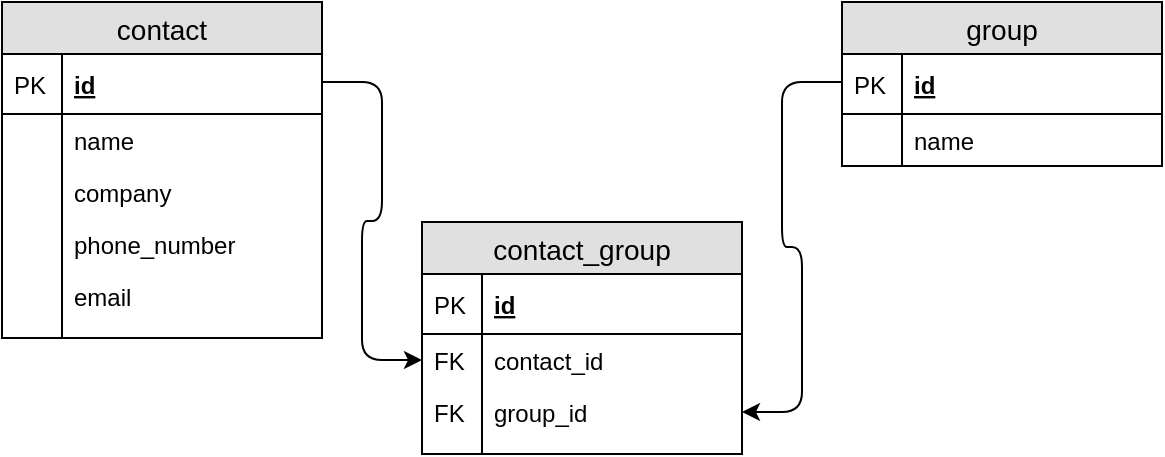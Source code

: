 <mxfile version="12.2.2" type="github" pages="1"><diagram id="bYrsrUfkktEBr6WPvc4Z" name="Page-1"><mxGraphModel dx="768" dy="455" grid="1" gridSize="10" guides="1" tooltips="1" connect="1" arrows="1" fold="1" page="1" pageScale="1" pageWidth="1169" pageHeight="1654" math="0" shadow="0"><root><mxCell id="0"/><mxCell id="1" parent="0"/><mxCell id="IVP3u4OyLrbSL49S1aqO-1" value="group" style="swimlane;fontStyle=0;childLayout=stackLayout;horizontal=1;startSize=26;fillColor=#e0e0e0;horizontalStack=0;resizeParent=1;resizeParentMax=0;resizeLast=0;collapsible=1;marginBottom=0;swimlaneFillColor=#ffffff;align=center;fontSize=14;" vertex="1" parent="1"><mxGeometry x="670" y="80" width="160" height="82" as="geometry"><mxRectangle x="80" y="90" width="90" height="26" as="alternateBounds"/></mxGeometry></mxCell><mxCell id="IVP3u4OyLrbSL49S1aqO-2" value="id" style="shape=partialRectangle;top=0;left=0;right=0;bottom=1;align=left;verticalAlign=middle;fillColor=none;spacingLeft=34;spacingRight=4;overflow=hidden;rotatable=0;points=[[0,0.5],[1,0.5]];portConstraint=eastwest;dropTarget=0;fontStyle=5;fontSize=12;" vertex="1" parent="IVP3u4OyLrbSL49S1aqO-1"><mxGeometry y="26" width="160" height="30" as="geometry"/></mxCell><mxCell id="IVP3u4OyLrbSL49S1aqO-3" value="PK" style="shape=partialRectangle;top=0;left=0;bottom=0;fillColor=none;align=left;verticalAlign=middle;spacingLeft=4;spacingRight=4;overflow=hidden;rotatable=0;points=[];portConstraint=eastwest;part=1;fontSize=12;" vertex="1" connectable="0" parent="IVP3u4OyLrbSL49S1aqO-2"><mxGeometry width="30" height="30" as="geometry"/></mxCell><mxCell id="IVP3u4OyLrbSL49S1aqO-4" value="name" style="shape=partialRectangle;top=0;left=0;right=0;bottom=0;align=left;verticalAlign=top;fillColor=none;spacingLeft=34;spacingRight=4;overflow=hidden;rotatable=0;points=[[0,0.5],[1,0.5]];portConstraint=eastwest;dropTarget=0;fontSize=12;" vertex="1" parent="IVP3u4OyLrbSL49S1aqO-1"><mxGeometry y="56" width="160" height="26" as="geometry"/></mxCell><mxCell id="IVP3u4OyLrbSL49S1aqO-5" value="" style="shape=partialRectangle;top=0;left=0;bottom=0;fillColor=none;align=left;verticalAlign=top;spacingLeft=4;spacingRight=4;overflow=hidden;rotatable=0;points=[];portConstraint=eastwest;part=1;fontSize=12;" vertex="1" connectable="0" parent="IVP3u4OyLrbSL49S1aqO-4"><mxGeometry width="30" height="26" as="geometry"/></mxCell><mxCell id="IVP3u4OyLrbSL49S1aqO-45" value="contact_group" style="swimlane;fontStyle=0;childLayout=stackLayout;horizontal=1;startSize=26;fillColor=#e0e0e0;horizontalStack=0;resizeParent=1;resizeParentMax=0;resizeLast=0;collapsible=1;marginBottom=0;swimlaneFillColor=#ffffff;align=center;fontSize=14;" vertex="1" parent="1"><mxGeometry x="460" y="190" width="160" height="116" as="geometry"><mxRectangle x="80" y="90" width="90" height="26" as="alternateBounds"/></mxGeometry></mxCell><mxCell id="IVP3u4OyLrbSL49S1aqO-46" value="id" style="shape=partialRectangle;top=0;left=0;right=0;bottom=1;align=left;verticalAlign=middle;fillColor=none;spacingLeft=34;spacingRight=4;overflow=hidden;rotatable=0;points=[[0,0.5],[1,0.5]];portConstraint=eastwest;dropTarget=0;fontStyle=5;fontSize=12;" vertex="1" parent="IVP3u4OyLrbSL49S1aqO-45"><mxGeometry y="26" width="160" height="30" as="geometry"/></mxCell><mxCell id="IVP3u4OyLrbSL49S1aqO-47" value="PK" style="shape=partialRectangle;top=0;left=0;bottom=0;fillColor=none;align=left;verticalAlign=middle;spacingLeft=4;spacingRight=4;overflow=hidden;rotatable=0;points=[];portConstraint=eastwest;part=1;fontSize=12;" vertex="1" connectable="0" parent="IVP3u4OyLrbSL49S1aqO-46"><mxGeometry width="30" height="30" as="geometry"/></mxCell><mxCell id="IVP3u4OyLrbSL49S1aqO-48" value="contact_id" style="shape=partialRectangle;top=0;left=0;right=0;bottom=0;align=left;verticalAlign=top;fillColor=none;spacingLeft=34;spacingRight=4;overflow=hidden;rotatable=0;points=[[0,0.5],[1,0.5]];portConstraint=eastwest;dropTarget=0;fontSize=12;" vertex="1" parent="IVP3u4OyLrbSL49S1aqO-45"><mxGeometry y="56" width="160" height="26" as="geometry"/></mxCell><mxCell id="IVP3u4OyLrbSL49S1aqO-49" value="FK" style="shape=partialRectangle;top=0;left=0;bottom=0;fillColor=none;align=left;verticalAlign=top;spacingLeft=4;spacingRight=4;overflow=hidden;rotatable=0;points=[];portConstraint=eastwest;part=1;fontSize=12;" vertex="1" connectable="0" parent="IVP3u4OyLrbSL49S1aqO-48"><mxGeometry width="30" height="26" as="geometry"/></mxCell><mxCell id="IVP3u4OyLrbSL49S1aqO-50" value="group_id" style="shape=partialRectangle;top=0;left=0;right=0;bottom=0;align=left;verticalAlign=top;fillColor=none;spacingLeft=34;spacingRight=4;overflow=hidden;rotatable=0;points=[[0,0.5],[1,0.5]];portConstraint=eastwest;dropTarget=0;fontSize=12;" vertex="1" parent="IVP3u4OyLrbSL49S1aqO-45"><mxGeometry y="82" width="160" height="26" as="geometry"/></mxCell><mxCell id="IVP3u4OyLrbSL49S1aqO-51" value="FK" style="shape=partialRectangle;top=0;left=0;bottom=0;fillColor=none;align=left;verticalAlign=top;spacingLeft=4;spacingRight=4;overflow=hidden;rotatable=0;points=[];portConstraint=eastwest;part=1;fontSize=12;" vertex="1" connectable="0" parent="IVP3u4OyLrbSL49S1aqO-50"><mxGeometry width="30" height="26" as="geometry"/></mxCell><mxCell id="IVP3u4OyLrbSL49S1aqO-52" value="" style="shape=partialRectangle;top=0;left=0;right=0;bottom=0;align=left;verticalAlign=top;fillColor=none;spacingLeft=34;spacingRight=4;overflow=hidden;rotatable=0;points=[[0,0.5],[1,0.5]];portConstraint=eastwest;dropTarget=0;fontSize=12;" vertex="1" parent="IVP3u4OyLrbSL49S1aqO-45"><mxGeometry y="108" width="160" height="8" as="geometry"/></mxCell><mxCell id="IVP3u4OyLrbSL49S1aqO-53" value="" style="shape=partialRectangle;top=0;left=0;bottom=0;fillColor=none;align=left;verticalAlign=top;spacingLeft=4;spacingRight=4;overflow=hidden;rotatable=0;points=[];portConstraint=eastwest;part=1;fontSize=12;" vertex="1" connectable="0" parent="IVP3u4OyLrbSL49S1aqO-52"><mxGeometry width="30" height="8" as="geometry"/></mxCell><mxCell id="IVP3u4OyLrbSL49S1aqO-54" value="contact" style="swimlane;fontStyle=0;childLayout=stackLayout;horizontal=1;startSize=26;fillColor=#e0e0e0;horizontalStack=0;resizeParent=1;resizeParentMax=0;resizeLast=0;collapsible=1;marginBottom=0;swimlaneFillColor=#ffffff;align=center;fontSize=14;" vertex="1" parent="1"><mxGeometry x="250" y="80" width="160" height="168" as="geometry"><mxRectangle x="80" y="90" width="90" height="26" as="alternateBounds"/></mxGeometry></mxCell><mxCell id="IVP3u4OyLrbSL49S1aqO-55" value="id" style="shape=partialRectangle;top=0;left=0;right=0;bottom=1;align=left;verticalAlign=middle;fillColor=none;spacingLeft=34;spacingRight=4;overflow=hidden;rotatable=0;points=[[0,0.5],[1,0.5]];portConstraint=eastwest;dropTarget=0;fontStyle=5;fontSize=12;" vertex="1" parent="IVP3u4OyLrbSL49S1aqO-54"><mxGeometry y="26" width="160" height="30" as="geometry"/></mxCell><mxCell id="IVP3u4OyLrbSL49S1aqO-56" value="PK" style="shape=partialRectangle;top=0;left=0;bottom=0;fillColor=none;align=left;verticalAlign=middle;spacingLeft=4;spacingRight=4;overflow=hidden;rotatable=0;points=[];portConstraint=eastwest;part=1;fontSize=12;" vertex="1" connectable="0" parent="IVP3u4OyLrbSL49S1aqO-55"><mxGeometry width="30" height="30" as="geometry"/></mxCell><mxCell id="IVP3u4OyLrbSL49S1aqO-57" value="name" style="shape=partialRectangle;top=0;left=0;right=0;bottom=0;align=left;verticalAlign=top;fillColor=none;spacingLeft=34;spacingRight=4;overflow=hidden;rotatable=0;points=[[0,0.5],[1,0.5]];portConstraint=eastwest;dropTarget=0;fontSize=12;" vertex="1" parent="IVP3u4OyLrbSL49S1aqO-54"><mxGeometry y="56" width="160" height="26" as="geometry"/></mxCell><mxCell id="IVP3u4OyLrbSL49S1aqO-58" value="" style="shape=partialRectangle;top=0;left=0;bottom=0;fillColor=none;align=left;verticalAlign=top;spacingLeft=4;spacingRight=4;overflow=hidden;rotatable=0;points=[];portConstraint=eastwest;part=1;fontSize=12;" vertex="1" connectable="0" parent="IVP3u4OyLrbSL49S1aqO-57"><mxGeometry width="30" height="26" as="geometry"/></mxCell><mxCell id="IVP3u4OyLrbSL49S1aqO-59" value="company" style="shape=partialRectangle;top=0;left=0;right=0;bottom=0;align=left;verticalAlign=top;fillColor=none;spacingLeft=34;spacingRight=4;overflow=hidden;rotatable=0;points=[[0,0.5],[1,0.5]];portConstraint=eastwest;dropTarget=0;fontSize=12;" vertex="1" parent="IVP3u4OyLrbSL49S1aqO-54"><mxGeometry y="82" width="160" height="26" as="geometry"/></mxCell><mxCell id="IVP3u4OyLrbSL49S1aqO-60" value="" style="shape=partialRectangle;top=0;left=0;bottom=0;fillColor=none;align=left;verticalAlign=top;spacingLeft=4;spacingRight=4;overflow=hidden;rotatable=0;points=[];portConstraint=eastwest;part=1;fontSize=12;" vertex="1" connectable="0" parent="IVP3u4OyLrbSL49S1aqO-59"><mxGeometry width="30" height="26" as="geometry"/></mxCell><mxCell id="IVP3u4OyLrbSL49S1aqO-61" value="phone_number" style="shape=partialRectangle;top=0;left=0;right=0;bottom=0;align=left;verticalAlign=top;fillColor=none;spacingLeft=34;spacingRight=4;overflow=hidden;rotatable=0;points=[[0,0.5],[1,0.5]];portConstraint=eastwest;dropTarget=0;fontSize=12;" vertex="1" parent="IVP3u4OyLrbSL49S1aqO-54"><mxGeometry y="108" width="160" height="26" as="geometry"/></mxCell><mxCell id="IVP3u4OyLrbSL49S1aqO-62" value="" style="shape=partialRectangle;top=0;left=0;bottom=0;fillColor=none;align=left;verticalAlign=top;spacingLeft=4;spacingRight=4;overflow=hidden;rotatable=0;points=[];portConstraint=eastwest;part=1;fontSize=12;" vertex="1" connectable="0" parent="IVP3u4OyLrbSL49S1aqO-61"><mxGeometry width="30" height="26" as="geometry"/></mxCell><mxCell id="IVP3u4OyLrbSL49S1aqO-63" value="email" style="shape=partialRectangle;top=0;left=0;right=0;bottom=0;align=left;verticalAlign=top;fillColor=none;spacingLeft=34;spacingRight=4;overflow=hidden;rotatable=0;points=[[0,0.5],[1,0.5]];portConstraint=eastwest;dropTarget=0;fontSize=12;" vertex="1" parent="IVP3u4OyLrbSL49S1aqO-54"><mxGeometry y="134" width="160" height="26" as="geometry"/></mxCell><mxCell id="IVP3u4OyLrbSL49S1aqO-64" value="" style="shape=partialRectangle;top=0;left=0;bottom=0;fillColor=none;align=left;verticalAlign=top;spacingLeft=4;spacingRight=4;overflow=hidden;rotatable=0;points=[];portConstraint=eastwest;part=1;fontSize=12;" vertex="1" connectable="0" parent="IVP3u4OyLrbSL49S1aqO-63"><mxGeometry width="30" height="26" as="geometry"/></mxCell><mxCell id="IVP3u4OyLrbSL49S1aqO-65" value="" style="shape=partialRectangle;top=0;left=0;right=0;bottom=0;align=left;verticalAlign=top;fillColor=none;spacingLeft=34;spacingRight=4;overflow=hidden;rotatable=0;points=[[0,0.5],[1,0.5]];portConstraint=eastwest;dropTarget=0;fontSize=12;" vertex="1" parent="IVP3u4OyLrbSL49S1aqO-54"><mxGeometry y="160" width="160" height="8" as="geometry"/></mxCell><mxCell id="IVP3u4OyLrbSL49S1aqO-66" value="" style="shape=partialRectangle;top=0;left=0;bottom=0;fillColor=none;align=left;verticalAlign=top;spacingLeft=4;spacingRight=4;overflow=hidden;rotatable=0;points=[];portConstraint=eastwest;part=1;fontSize=12;" vertex="1" connectable="0" parent="IVP3u4OyLrbSL49S1aqO-65"><mxGeometry width="30" height="8" as="geometry"/></mxCell><mxCell id="IVP3u4OyLrbSL49S1aqO-67" value="" style="edgeStyle=entityRelationEdgeStyle;fontSize=12;html=1;endArrow=none;endFill=0;startArrow=classic;startFill=1;exitX=1;exitY=0.5;exitDx=0;exitDy=0;" edge="1" parent="1" source="IVP3u4OyLrbSL49S1aqO-50"><mxGeometry width="100" height="100" relative="1" as="geometry"><mxPoint x="615" y="40" as="sourcePoint"/><mxPoint x="670" y="120" as="targetPoint"/></mxGeometry></mxCell><mxCell id="IVP3u4OyLrbSL49S1aqO-68" value="" style="edgeStyle=entityRelationEdgeStyle;fontSize=12;html=1;endArrow=classic;endFill=1;entryX=0;entryY=0.5;entryDx=0;entryDy=0;startArrow=none;startFill=0;" edge="1" parent="1" target="IVP3u4OyLrbSL49S1aqO-48"><mxGeometry width="100" height="100" relative="1" as="geometry"><mxPoint x="410" y="120" as="sourcePoint"/><mxPoint x="510" y="20" as="targetPoint"/></mxGeometry></mxCell></root></mxGraphModel></diagram></mxfile>